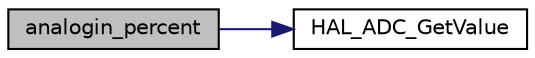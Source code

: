 digraph "analogin_percent"
{
  edge [fontname="Helvetica",fontsize="10",labelfontname="Helvetica",labelfontsize="10"];
  node [fontname="Helvetica",fontsize="10",shape=record];
  rankdir="LR";
  Node7 [label="analogin_percent",height=0.2,width=0.4,color="black", fillcolor="grey75", style="filled", fontcolor="black"];
  Node7 -> Node8 [color="midnightblue",fontsize="10",style="solid",fontname="Helvetica"];
  Node8 [label="HAL_ADC_GetValue",height=0.2,width=0.4,color="black", fillcolor="white", style="filled",URL="$group___a_d_c___exported___functions___group2.html#ga421008ca3885339acb12f400958ffbe4"];
}
